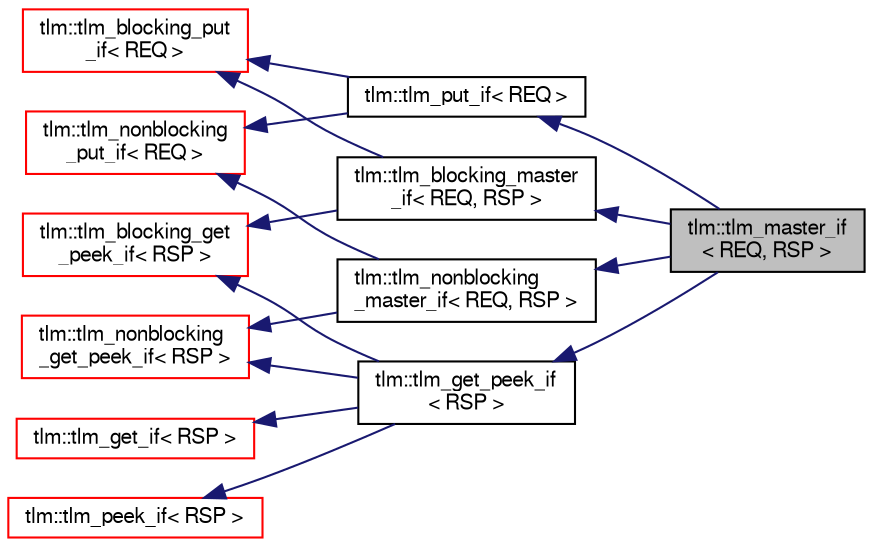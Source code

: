 digraph "tlm::tlm_master_if&lt; REQ, RSP &gt;"
{
  edge [fontname="FreeSans",fontsize="10",labelfontname="FreeSans",labelfontsize="10"];
  node [fontname="FreeSans",fontsize="10",shape=record];
  rankdir="LR";
  Node17 [label="tlm::tlm_master_if\l\< REQ, RSP \>",height=0.2,width=0.4,color="black", fillcolor="grey75", style="filled", fontcolor="black"];
  Node18 -> Node17 [dir="back",color="midnightblue",fontsize="10",style="solid",fontname="FreeSans"];
  Node18 [label="tlm::tlm_put_if\< REQ \>",height=0.2,width=0.4,color="black", fillcolor="white", style="filled",URL="$a02295.html"];
  Node19 -> Node18 [dir="back",color="midnightblue",fontsize="10",style="solid",fontname="FreeSans"];
  Node19 [label="tlm::tlm_blocking_put\l_if\< REQ \>",height=0.2,width=0.4,color="red", fillcolor="white", style="filled",URL="$a02279.html"];
  Node21 -> Node18 [dir="back",color="midnightblue",fontsize="10",style="solid",fontname="FreeSans"];
  Node21 [label="tlm::tlm_nonblocking\l_put_if\< REQ \>",height=0.2,width=0.4,color="red", fillcolor="white", style="filled",URL="$a02287.html"];
  Node22 -> Node17 [dir="back",color="midnightblue",fontsize="10",style="solid",fontname="FreeSans"];
  Node22 [label="tlm::tlm_get_peek_if\l\< RSP \>",height=0.2,width=0.4,color="black", fillcolor="white", style="filled",URL="$a02319.html"];
  Node23 -> Node22 [dir="back",color="midnightblue",fontsize="10",style="solid",fontname="FreeSans"];
  Node23 [label="tlm::tlm_get_if\< RSP \>",height=0.2,width=0.4,color="red", fillcolor="white", style="filled",URL="$a02291.html"];
  Node26 -> Node22 [dir="back",color="midnightblue",fontsize="10",style="solid",fontname="FreeSans"];
  Node26 [label="tlm::tlm_peek_if\< RSP \>",height=0.2,width=0.4,color="red", fillcolor="white", style="filled",URL="$a02307.html"];
  Node29 -> Node22 [dir="back",color="midnightblue",fontsize="10",style="solid",fontname="FreeSans"];
  Node29 [label="tlm::tlm_blocking_get\l_peek_if\< RSP \>",height=0.2,width=0.4,color="red", fillcolor="white", style="filled",URL="$a02311.html"];
  Node30 -> Node22 [dir="back",color="midnightblue",fontsize="10",style="solid",fontname="FreeSans"];
  Node30 [label="tlm::tlm_nonblocking\l_get_peek_if\< RSP \>",height=0.2,width=0.4,color="red", fillcolor="white", style="filled",URL="$a02315.html"];
  Node31 -> Node17 [dir="back",color="midnightblue",fontsize="10",style="solid",fontname="FreeSans"];
  Node31 [label="tlm::tlm_blocking_master\l_if\< REQ, RSP \>",height=0.2,width=0.4,color="black", fillcolor="white", style="filled",URL="$a02339.html"];
  Node19 -> Node31 [dir="back",color="midnightblue",fontsize="10",style="solid",fontname="FreeSans"];
  Node29 -> Node31 [dir="back",color="midnightblue",fontsize="10",style="solid",fontname="FreeSans"];
  Node32 -> Node17 [dir="back",color="midnightblue",fontsize="10",style="solid",fontname="FreeSans"];
  Node32 [label="tlm::tlm_nonblocking\l_master_if\< REQ, RSP \>",height=0.2,width=0.4,color="black", fillcolor="white", style="filled",URL="$a02347.html"];
  Node21 -> Node32 [dir="back",color="midnightblue",fontsize="10",style="solid",fontname="FreeSans"];
  Node30 -> Node32 [dir="back",color="midnightblue",fontsize="10",style="solid",fontname="FreeSans"];
}
